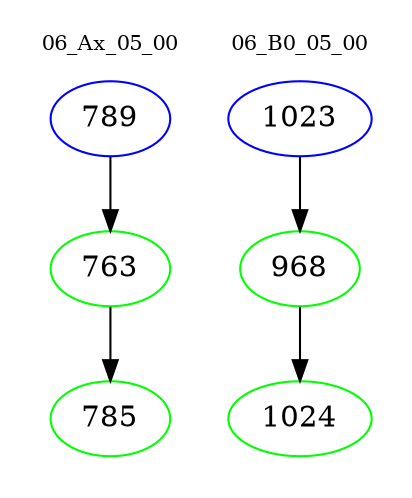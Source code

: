 digraph{
subgraph cluster_0 {
color = white
label = "06_Ax_05_00";
fontsize=10;
T0_789 [label="789", color="blue"]
T0_789 -> T0_763 [color="black"]
T0_763 [label="763", color="green"]
T0_763 -> T0_785 [color="black"]
T0_785 [label="785", color="green"]
}
subgraph cluster_1 {
color = white
label = "06_B0_05_00";
fontsize=10;
T1_1023 [label="1023", color="blue"]
T1_1023 -> T1_968 [color="black"]
T1_968 [label="968", color="green"]
T1_968 -> T1_1024 [color="black"]
T1_1024 [label="1024", color="green"]
}
}
